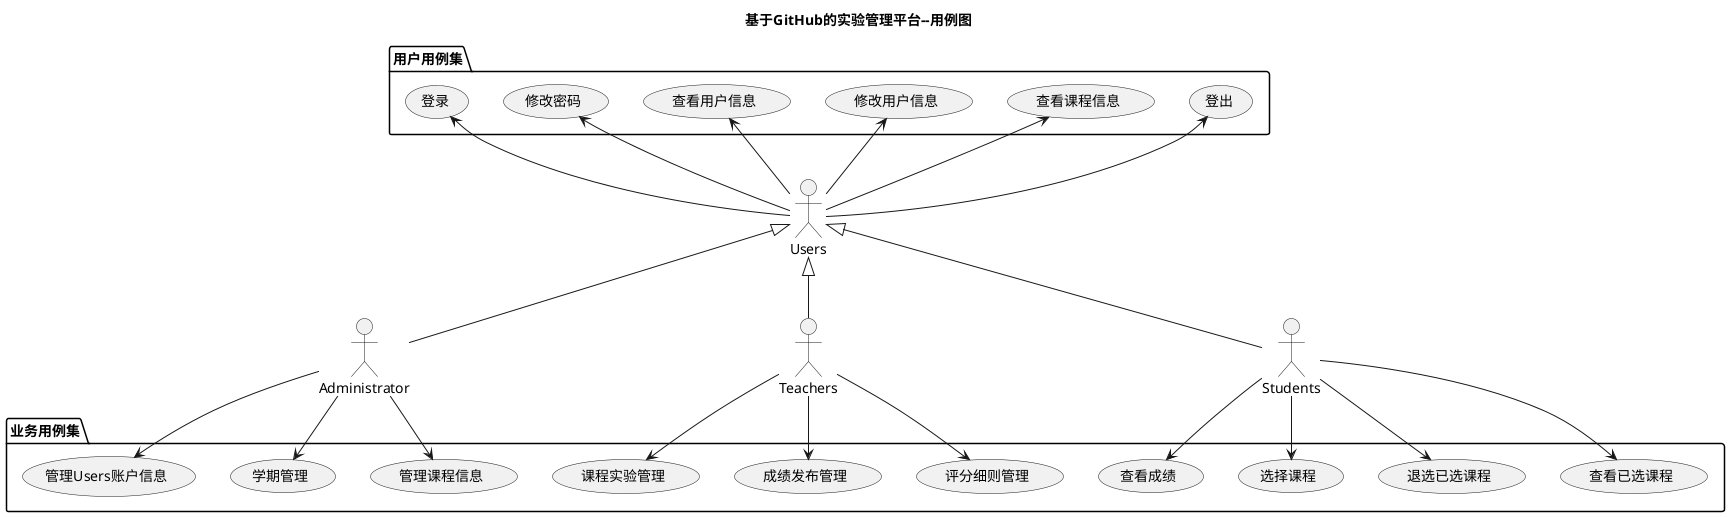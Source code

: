 @startuml
title 基于GitHub的实验管理平台--用例图

actor Administrator
actor Users
actor Teachers
actor Students

Users <|-- Students
Users <|-- Teachers
Users <|-- Administrator

package   用户用例集 {
    Users -up-> (登录)
    Users -up-> (修改密码)
    Users -up-> (查看用户信息)
    Users -up-> (修改用户信息)
    Users -up-> (查看课程信息)
    Users -up-> (登出)
}

package   业务用例集 {
    Administrator --> (管理课程信息)
    Administrator --> (学期管理)
    Administrator--> (管理Users账户信息)

    Teachers --> (评分细则管理)
    Teachers --> (成绩发布管理)
    Teachers --> (课程实验管理)

    Students --> (选择课程)
    Students --> (查看成绩)
    Students --> (查看已选课程)
    Students --> (退选已选课程)


}

@enduml